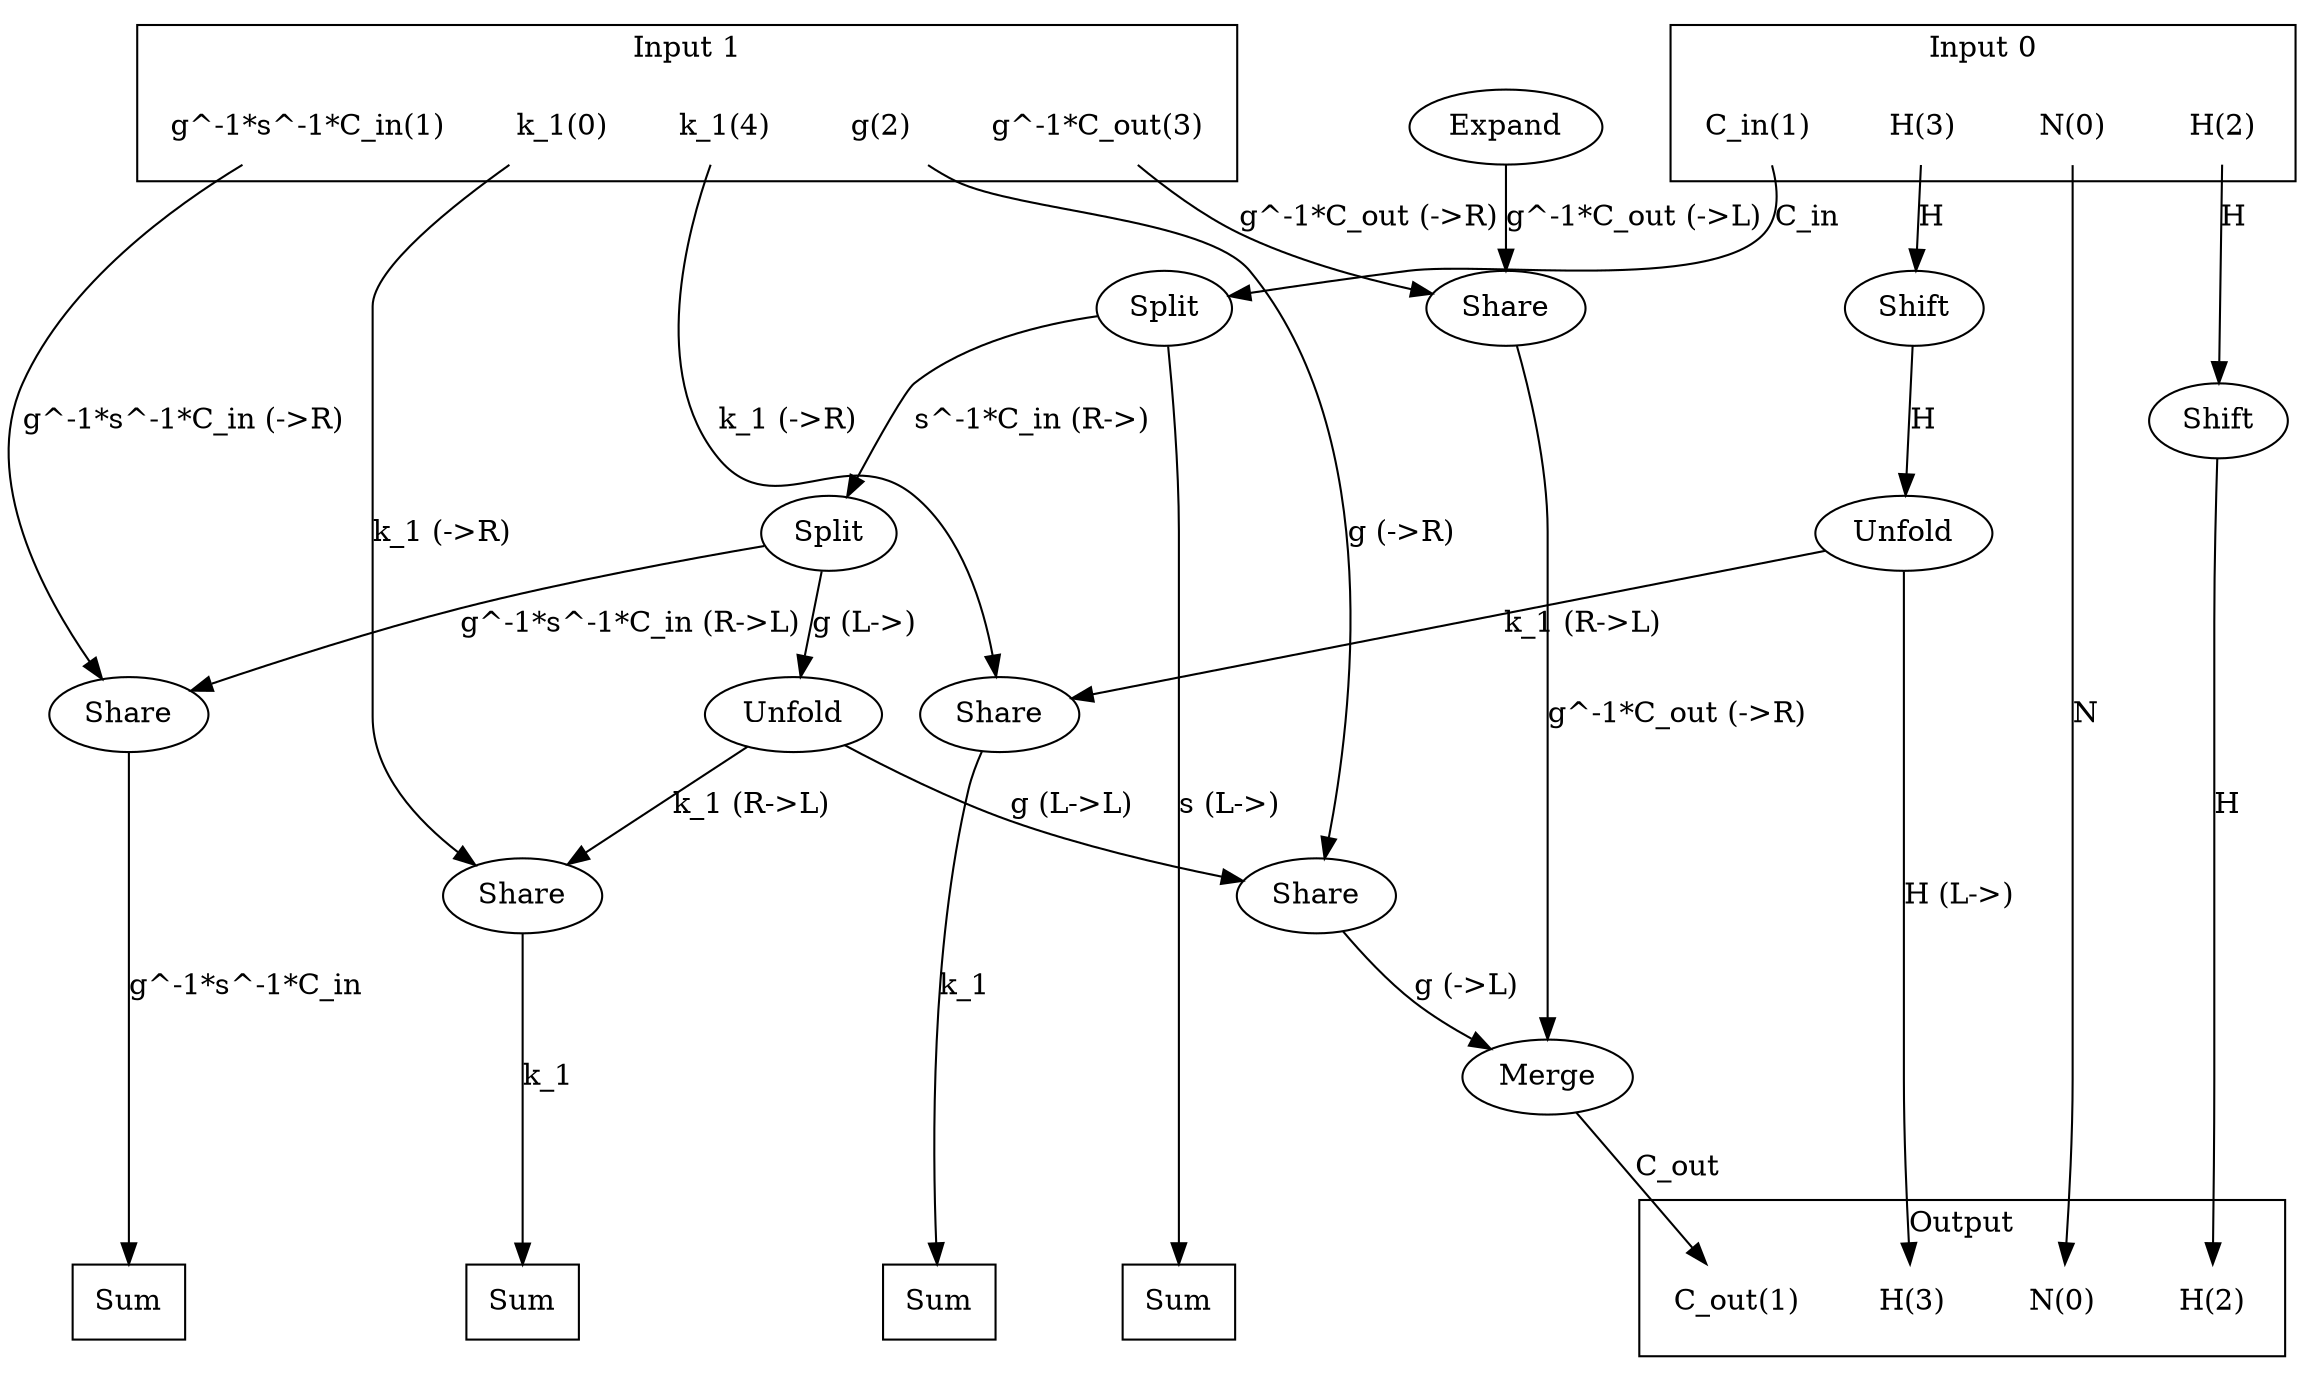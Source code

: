digraph kernel_generated {
newrank = true;
op_0x55b7501b61d0 [label="Share"];
op_0x55b7501b6270 [label="Share"];
op_0x55b7501b62c0 [label="Share"];
op_0x55b7501b6310 [label="Share"];
op_0x55b7501b6360 [label="Share"];
op_0x55b7501b6698 [label="Expand"];
op_0x55b7501b6e80 [label="Shift"];
op_0x55b7501b6f40 [label="Shift"];
op_0x55b7501bae40 [label="Merge"];
op_0x55b7501d45c0 [label="Unfold"];
op_0x55b7501d4740 [label="Unfold"];
op_0x55b750263100 [label="Split"];
op_0x55b750263420 [label="Split"];
reduce_0x7f6f60004e58 [label="Sum", shape=box];
reduce_0x7f6f60003a98 [label="Sum", shape=box];
reduce_0x7f6f60003ab0 [label="Sum", shape=box];
reduce_0x7f6f60007720 [label="Sum", shape=box];
subgraph cluster_out {
label = "Output";
out_0 [label="N(0)", shape=none];
out_1 [label="C_out(1)", shape=none];
out_2 [label="H(2)", shape=none];
out_3 [label="H(3)", shape=none];
}
{ rank = same;
reduce_0x7f6f60004e58;
reduce_0x7f6f60003a98;
reduce_0x7f6f60003ab0;
reduce_0x7f6f60007720;
out_0;
out_1;
out_2;
out_3;
}
subgraph cluster_in_0 {
label = "Input 0";
in_0_0 [label="N(0)", shape=none];
in_0_1 [label="C_in(1)", shape=none];
in_0_2 [label="H(2)", shape=none];
in_0_3 [label="H(3)", shape=none];
}
subgraph cluster_in_1 {
label = "Input 1";
in_1_0 [label="k_1(0)", shape=none];
in_1_1 [label="g^-1*s^-1*C_in(1)", shape=none];
in_1_2 [label="g(2)", shape=none];
in_1_3 [label="g^-1*C_out(3)", shape=none];
in_1_4 [label="k_1(4)", shape=none];
}
{ rank = same;
in_0_0;
in_0_1;
in_0_2;
in_0_3;
in_1_0;
in_1_1;
in_1_2;
in_1_3;
in_1_4;
}
in_0_0 -> out_0 [label="N"];
in_0_1 -> op_0x55b750263420 [label="C_in"];
in_0_2 -> op_0x55b7501b6e80 [label="H"];
in_0_3 -> op_0x55b7501b6f40 [label="H"];
in_1_0 -> op_0x55b7501b62c0 [label="k_1 (->R)"];
in_1_1 -> op_0x55b7501b61d0 [label="g^-1*s^-1*C_in (->R)"];
in_1_2 -> op_0x55b7501b6310 [label="g (->R)"];
in_1_3 -> op_0x55b7501b6360 [label="g^-1*C_out (->R)"];
in_1_4 -> op_0x55b7501b6270 [label="k_1 (->R)"];
op_0x55b7501bae40 -> out_1 [label="C_out"];
op_0x55b7501b6e80 -> out_2 [label="H"];
op_0x55b7501d45c0 -> out_3 [label="H (L->)"];
op_0x55b750263100 -> op_0x55b7501b61d0 [label="g^-1*s^-1*C_in (R->L)"];
op_0x55b7501d45c0 -> op_0x55b7501b6270 [label="k_1 (R->L)"];
op_0x55b7501d4740 -> op_0x55b7501b62c0 [label="k_1 (R->L)"];
op_0x55b7501d4740 -> op_0x55b7501b6310 [label="g (L->L)"];
op_0x55b7501b6698 -> op_0x55b7501b6360 [label="g^-1*C_out (->L)"];
op_0x55b7501b6310 -> op_0x55b7501bae40 [label="g (->L)"];
op_0x55b7501b6360 -> op_0x55b7501bae40 [label="g^-1*C_out (->R)"];
op_0x55b7501b6f40 -> op_0x55b7501d45c0 [label="H"];
op_0x55b750263100 -> op_0x55b7501d4740 [label="g (L->)"];
op_0x55b750263420 -> op_0x55b750263100 [label="s^-1*C_in (R->)"];
op_0x55b7501b6270 -> reduce_0x7f6f60003a98 [label="k_1"];
op_0x55b7501b62c0 -> reduce_0x7f6f60003ab0 [label="k_1"];
op_0x55b750263420 -> reduce_0x7f6f60004e58 [label="s (L->)"];
op_0x55b7501b61d0 -> reduce_0x7f6f60007720 [label="g^-1*s^-1*C_in"];
}
